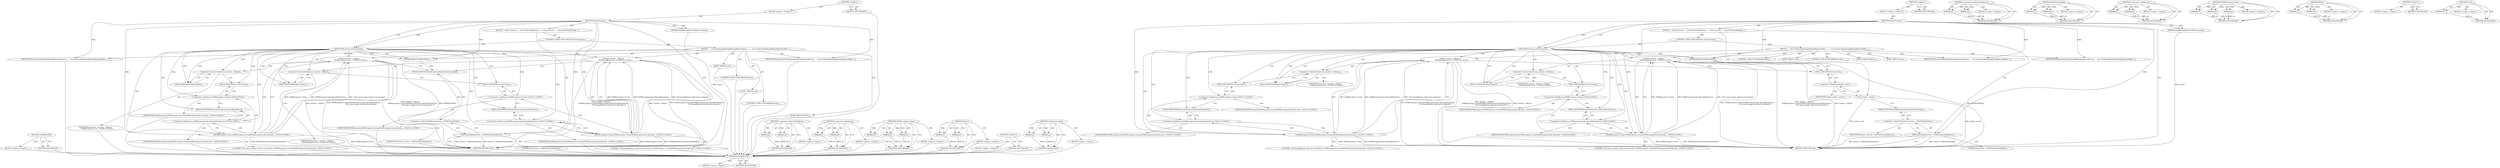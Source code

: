 digraph "reset" {
vulnerable_95 [label=<(METHOD,NOTREACHED)>];
vulnerable_96 [label=<(BLOCK,&lt;empty&gt;,&lt;empty&gt;)>];
vulnerable_97 [label=<(METHOD_RETURN,ANY)>];
vulnerable_6 [label=<(METHOD,&lt;global&gt;)<SUB>1</SUB>>];
vulnerable_7 [label=<(BLOCK,&lt;empty&gt;,&lt;empty&gt;)<SUB>1</SUB>>];
vulnerable_8 [label=<(METHOD,RejectPromise)<SUB>1</SUB>>];
vulnerable_9 [label=<(PARAM,ImageBitmapRejectionReason reason)<SUB>2</SUB>>];
vulnerable_10 [label=<(BLOCK,{
  switch (reason) {
    case kUndecodableImag...,{
  switch (reason) {
    case kUndecodableImag...)<SUB>2</SUB>>];
vulnerable_11 [label=<(CONTROL_STRUCTURE,SWITCH,switch(reason))<SUB>3</SUB>>];
vulnerable_12 [label=<(IDENTIFIER,reason,switch(reason))<SUB>3</SUB>>];
vulnerable_13 [label=<(BLOCK,{
    case kUndecodableImageBitmapRejectionReas...,{
    case kUndecodableImageBitmapRejectionReas...)<SUB>3</SUB>>];
vulnerable_14 [label=<(JUMP_TARGET,case)<SUB>4</SUB>>];
vulnerable_15 [label=<(IDENTIFIER,kUndecodableImageBitmapRejectionReason,{
    case kUndecodableImageBitmapRejectionReas...)<SUB>4</SUB>>];
vulnerable_16 [label="<(Reject,resolver_-&gt;Reject(
          DOMException::Crea...)<SUB>5</SUB>>"];
vulnerable_17 [label=<(&lt;operator&gt;.indirectFieldAccess,resolver_-&gt;Reject)<SUB>5</SUB>>];
vulnerable_18 [label="<(IDENTIFIER,resolver_,resolver_-&gt;Reject(
          DOMException::Crea...)<SUB>5</SUB>>"];
vulnerable_19 [label=<(FIELD_IDENTIFIER,Reject,Reject)<SUB>5</SUB>>];
vulnerable_20 [label="<(DOMException.Create,DOMException::Create(DOMExceptionCode::kInvalid...)<SUB>6</SUB>>"];
vulnerable_21 [label="<(&lt;operator&gt;.fieldAccess,DOMException::Create)<SUB>6</SUB>>"];
vulnerable_22 [label="<(IDENTIFIER,DOMException,DOMException::Create(DOMExceptionCode::kInvalid...)<SUB>6</SUB>>"];
vulnerable_23 [label=<(FIELD_IDENTIFIER,Create,Create)<SUB>6</SUB>>];
vulnerable_24 [label="<(&lt;operator&gt;.fieldAccess,DOMExceptionCode::kInvalidStateError)<SUB>6</SUB>>"];
vulnerable_25 [label="<(IDENTIFIER,DOMExceptionCode,DOMException::Create(DOMExceptionCode::kInvalid...)<SUB>6</SUB>>"];
vulnerable_26 [label=<(FIELD_IDENTIFIER,kInvalidStateError,kInvalidStateError)<SUB>6</SUB>>];
vulnerable_27 [label="<(LITERAL,&quot;The source image could not be decoded.&quot;,DOMException::Create(DOMExceptionCode::kInvalid...)<SUB>7</SUB>>"];
vulnerable_28 [label=<(CONTROL_STRUCTURE,BREAK,break;)<SUB>8</SUB>>];
vulnerable_29 [label=<(JUMP_TARGET,case)<SUB>9</SUB>>];
vulnerable_30 [label=<(IDENTIFIER,kAllocationFailureImageBitmapRejectionReason,{
    case kUndecodableImageBitmapRejectionReas...)<SUB>9</SUB>>];
vulnerable_31 [label="<(Reject,resolver_-&gt;Reject(
          DOMException::Crea...)<SUB>10</SUB>>"];
vulnerable_32 [label=<(&lt;operator&gt;.indirectFieldAccess,resolver_-&gt;Reject)<SUB>10</SUB>>];
vulnerable_33 [label="<(IDENTIFIER,resolver_,resolver_-&gt;Reject(
          DOMException::Crea...)<SUB>10</SUB>>"];
vulnerable_34 [label=<(FIELD_IDENTIFIER,Reject,Reject)<SUB>10</SUB>>];
vulnerable_35 [label="<(DOMException.Create,DOMException::Create(DOMExceptionCode::kInvalid...)<SUB>11</SUB>>"];
vulnerable_36 [label="<(&lt;operator&gt;.fieldAccess,DOMException::Create)<SUB>11</SUB>>"];
vulnerable_37 [label="<(IDENTIFIER,DOMException,DOMException::Create(DOMExceptionCode::kInvalid...)<SUB>11</SUB>>"];
vulnerable_38 [label=<(FIELD_IDENTIFIER,Create,Create)<SUB>11</SUB>>];
vulnerable_39 [label="<(&lt;operator&gt;.fieldAccess,DOMExceptionCode::kInvalidStateError)<SUB>11</SUB>>"];
vulnerable_40 [label="<(IDENTIFIER,DOMExceptionCode,DOMException::Create(DOMExceptionCode::kInvalid...)<SUB>11</SUB>>"];
vulnerable_41 [label=<(FIELD_IDENTIFIER,kInvalidStateError,kInvalidStateError)<SUB>11</SUB>>];
vulnerable_42 [label="<(LITERAL,&quot;The ImageBitmap could not be allocated.&quot;,DOMException::Create(DOMExceptionCode::kInvalid...)<SUB>12</SUB>>"];
vulnerable_43 [label=<(CONTROL_STRUCTURE,BREAK,break;)<SUB>13</SUB>>];
vulnerable_44 [label=<(JUMP_TARGET,default)<SUB>14</SUB>>];
vulnerable_45 [label=<(NOTREACHED,NOTREACHED())<SUB>15</SUB>>];
vulnerable_46 [label=<(DidFinishLoading,factory_-&gt;DidFinishLoading(this))<SUB>17</SUB>>];
vulnerable_47 [label=<(&lt;operator&gt;.indirectFieldAccess,factory_-&gt;DidFinishLoading)<SUB>17</SUB>>];
vulnerable_48 [label=<(IDENTIFIER,factory_,factory_-&gt;DidFinishLoading(this))<SUB>17</SUB>>];
vulnerable_49 [label=<(FIELD_IDENTIFIER,DidFinishLoading,DidFinishLoading)<SUB>17</SUB>>];
vulnerable_50 [label=<(LITERAL,this,factory_-&gt;DidFinishLoading(this))<SUB>17</SUB>>];
vulnerable_51 [label=<(METHOD_RETURN,void)<SUB>1</SUB>>];
vulnerable_53 [label=<(METHOD_RETURN,ANY)<SUB>1</SUB>>];
vulnerable_79 [label=<(METHOD,&lt;operator&gt;.indirectFieldAccess)>];
vulnerable_80 [label=<(PARAM,p1)>];
vulnerable_81 [label=<(PARAM,p2)>];
vulnerable_82 [label=<(BLOCK,&lt;empty&gt;,&lt;empty&gt;)>];
vulnerable_83 [label=<(METHOD_RETURN,ANY)>];
vulnerable_90 [label=<(METHOD,&lt;operator&gt;.fieldAccess)>];
vulnerable_91 [label=<(PARAM,p1)>];
vulnerable_92 [label=<(PARAM,p2)>];
vulnerable_93 [label=<(BLOCK,&lt;empty&gt;,&lt;empty&gt;)>];
vulnerable_94 [label=<(METHOD_RETURN,ANY)>];
vulnerable_84 [label=<(METHOD,DOMException.Create)>];
vulnerable_85 [label=<(PARAM,p1)>];
vulnerable_86 [label=<(PARAM,p2)>];
vulnerable_87 [label=<(PARAM,p3)>];
vulnerable_88 [label=<(BLOCK,&lt;empty&gt;,&lt;empty&gt;)>];
vulnerable_89 [label=<(METHOD_RETURN,ANY)>];
vulnerable_74 [label=<(METHOD,Reject)>];
vulnerable_75 [label=<(PARAM,p1)>];
vulnerable_76 [label=<(PARAM,p2)>];
vulnerable_77 [label=<(BLOCK,&lt;empty&gt;,&lt;empty&gt;)>];
vulnerable_78 [label=<(METHOD_RETURN,ANY)>];
vulnerable_68 [label=<(METHOD,&lt;global&gt;)<SUB>1</SUB>>];
vulnerable_69 [label=<(BLOCK,&lt;empty&gt;,&lt;empty&gt;)>];
vulnerable_70 [label=<(METHOD_RETURN,ANY)>];
vulnerable_98 [label=<(METHOD,DidFinishLoading)>];
vulnerable_99 [label=<(PARAM,p1)>];
vulnerable_100 [label=<(PARAM,p2)>];
vulnerable_101 [label=<(BLOCK,&lt;empty&gt;,&lt;empty&gt;)>];
vulnerable_102 [label=<(METHOD_RETURN,ANY)>];
fixed_99 [label=<(METHOD,NOTREACHED)>];
fixed_100 [label=<(BLOCK,&lt;empty&gt;,&lt;empty&gt;)>];
fixed_101 [label=<(METHOD_RETURN,ANY)>];
fixed_6 [label=<(METHOD,&lt;global&gt;)<SUB>1</SUB>>];
fixed_7 [label=<(BLOCK,&lt;empty&gt;,&lt;empty&gt;)<SUB>1</SUB>>];
fixed_8 [label=<(METHOD,RejectPromise)<SUB>1</SUB>>];
fixed_9 [label=<(PARAM,ImageBitmapRejectionReason reason)<SUB>2</SUB>>];
fixed_10 [label=<(BLOCK,{
  switch (reason) {
    case kUndecodableImag...,{
  switch (reason) {
    case kUndecodableImag...)<SUB>2</SUB>>];
fixed_11 [label=<(CONTROL_STRUCTURE,SWITCH,switch(reason))<SUB>3</SUB>>];
fixed_12 [label=<(IDENTIFIER,reason,switch(reason))<SUB>3</SUB>>];
fixed_13 [label=<(BLOCK,{
    case kUndecodableImageBitmapRejectionReas...,{
    case kUndecodableImageBitmapRejectionReas...)<SUB>3</SUB>>];
fixed_14 [label=<(JUMP_TARGET,case)<SUB>4</SUB>>];
fixed_15 [label=<(IDENTIFIER,kUndecodableImageBitmapRejectionReason,{
    case kUndecodableImageBitmapRejectionReas...)<SUB>4</SUB>>];
fixed_16 [label="<(Reject,resolver_-&gt;Reject(
          DOMException::Crea...)<SUB>5</SUB>>"];
fixed_17 [label=<(&lt;operator&gt;.indirectFieldAccess,resolver_-&gt;Reject)<SUB>5</SUB>>];
fixed_18 [label="<(IDENTIFIER,resolver_,resolver_-&gt;Reject(
          DOMException::Crea...)<SUB>5</SUB>>"];
fixed_19 [label=<(FIELD_IDENTIFIER,Reject,Reject)<SUB>5</SUB>>];
fixed_20 [label="<(DOMException.Create,DOMException::Create(DOMExceptionCode::kInvalid...)<SUB>6</SUB>>"];
fixed_21 [label="<(&lt;operator&gt;.fieldAccess,DOMException::Create)<SUB>6</SUB>>"];
fixed_22 [label="<(IDENTIFIER,DOMException,DOMException::Create(DOMExceptionCode::kInvalid...)<SUB>6</SUB>>"];
fixed_23 [label=<(FIELD_IDENTIFIER,Create,Create)<SUB>6</SUB>>];
fixed_24 [label="<(&lt;operator&gt;.fieldAccess,DOMExceptionCode::kInvalidStateError)<SUB>6</SUB>>"];
fixed_25 [label="<(IDENTIFIER,DOMExceptionCode,DOMException::Create(DOMExceptionCode::kInvalid...)<SUB>6</SUB>>"];
fixed_26 [label=<(FIELD_IDENTIFIER,kInvalidStateError,kInvalidStateError)<SUB>6</SUB>>];
fixed_27 [label="<(LITERAL,&quot;The source image could not be decoded.&quot;,DOMException::Create(DOMExceptionCode::kInvalid...)<SUB>7</SUB>>"];
fixed_28 [label=<(CONTROL_STRUCTURE,BREAK,break;)<SUB>8</SUB>>];
fixed_29 [label=<(JUMP_TARGET,case)<SUB>9</SUB>>];
fixed_30 [label=<(IDENTIFIER,kAllocationFailureImageBitmapRejectionReason,{
    case kUndecodableImageBitmapRejectionReas...)<SUB>9</SUB>>];
fixed_31 [label="<(Reject,resolver_-&gt;Reject(
          DOMException::Crea...)<SUB>10</SUB>>"];
fixed_32 [label=<(&lt;operator&gt;.indirectFieldAccess,resolver_-&gt;Reject)<SUB>10</SUB>>];
fixed_33 [label="<(IDENTIFIER,resolver_,resolver_-&gt;Reject(
          DOMException::Crea...)<SUB>10</SUB>>"];
fixed_34 [label=<(FIELD_IDENTIFIER,Reject,Reject)<SUB>10</SUB>>];
fixed_35 [label="<(DOMException.Create,DOMException::Create(DOMExceptionCode::kInvalid...)<SUB>11</SUB>>"];
fixed_36 [label="<(&lt;operator&gt;.fieldAccess,DOMException::Create)<SUB>11</SUB>>"];
fixed_37 [label="<(IDENTIFIER,DOMException,DOMException::Create(DOMExceptionCode::kInvalid...)<SUB>11</SUB>>"];
fixed_38 [label=<(FIELD_IDENTIFIER,Create,Create)<SUB>11</SUB>>];
fixed_39 [label="<(&lt;operator&gt;.fieldAccess,DOMExceptionCode::kInvalidStateError)<SUB>11</SUB>>"];
fixed_40 [label="<(IDENTIFIER,DOMExceptionCode,DOMException::Create(DOMExceptionCode::kInvalid...)<SUB>11</SUB>>"];
fixed_41 [label=<(FIELD_IDENTIFIER,kInvalidStateError,kInvalidStateError)<SUB>11</SUB>>];
fixed_42 [label="<(LITERAL,&quot;The ImageBitmap could not be allocated.&quot;,DOMException::Create(DOMExceptionCode::kInvalid...)<SUB>12</SUB>>"];
fixed_43 [label=<(CONTROL_STRUCTURE,BREAK,break;)<SUB>13</SUB>>];
fixed_44 [label=<(JUMP_TARGET,default)<SUB>14</SUB>>];
fixed_45 [label=<(NOTREACHED,NOTREACHED())<SUB>15</SUB>>];
fixed_46 [label=<(reset,loader_.reset())<SUB>17</SUB>>];
fixed_47 [label=<(&lt;operator&gt;.fieldAccess,loader_.reset)<SUB>17</SUB>>];
fixed_48 [label=<(IDENTIFIER,loader_,loader_.reset())<SUB>17</SUB>>];
fixed_49 [label=<(FIELD_IDENTIFIER,reset,reset)<SUB>17</SUB>>];
fixed_50 [label=<(DidFinishLoading,factory_-&gt;DidFinishLoading(this))<SUB>18</SUB>>];
fixed_51 [label=<(&lt;operator&gt;.indirectFieldAccess,factory_-&gt;DidFinishLoading)<SUB>18</SUB>>];
fixed_52 [label=<(IDENTIFIER,factory_,factory_-&gt;DidFinishLoading(this))<SUB>18</SUB>>];
fixed_53 [label=<(FIELD_IDENTIFIER,DidFinishLoading,DidFinishLoading)<SUB>18</SUB>>];
fixed_54 [label=<(LITERAL,this,factory_-&gt;DidFinishLoading(this))<SUB>18</SUB>>];
fixed_55 [label=<(METHOD_RETURN,void)<SUB>1</SUB>>];
fixed_57 [label=<(METHOD_RETURN,ANY)<SUB>1</SUB>>];
fixed_83 [label=<(METHOD,&lt;operator&gt;.indirectFieldAccess)>];
fixed_84 [label=<(PARAM,p1)>];
fixed_85 [label=<(PARAM,p2)>];
fixed_86 [label=<(BLOCK,&lt;empty&gt;,&lt;empty&gt;)>];
fixed_87 [label=<(METHOD_RETURN,ANY)>];
fixed_106 [label=<(METHOD,DidFinishLoading)>];
fixed_107 [label=<(PARAM,p1)>];
fixed_108 [label=<(PARAM,p2)>];
fixed_109 [label=<(BLOCK,&lt;empty&gt;,&lt;empty&gt;)>];
fixed_110 [label=<(METHOD_RETURN,ANY)>];
fixed_94 [label=<(METHOD,&lt;operator&gt;.fieldAccess)>];
fixed_95 [label=<(PARAM,p1)>];
fixed_96 [label=<(PARAM,p2)>];
fixed_97 [label=<(BLOCK,&lt;empty&gt;,&lt;empty&gt;)>];
fixed_98 [label=<(METHOD_RETURN,ANY)>];
fixed_88 [label=<(METHOD,DOMException.Create)>];
fixed_89 [label=<(PARAM,p1)>];
fixed_90 [label=<(PARAM,p2)>];
fixed_91 [label=<(PARAM,p3)>];
fixed_92 [label=<(BLOCK,&lt;empty&gt;,&lt;empty&gt;)>];
fixed_93 [label=<(METHOD_RETURN,ANY)>];
fixed_78 [label=<(METHOD,Reject)>];
fixed_79 [label=<(PARAM,p1)>];
fixed_80 [label=<(PARAM,p2)>];
fixed_81 [label=<(BLOCK,&lt;empty&gt;,&lt;empty&gt;)>];
fixed_82 [label=<(METHOD_RETURN,ANY)>];
fixed_72 [label=<(METHOD,&lt;global&gt;)<SUB>1</SUB>>];
fixed_73 [label=<(BLOCK,&lt;empty&gt;,&lt;empty&gt;)>];
fixed_74 [label=<(METHOD_RETURN,ANY)>];
fixed_102 [label=<(METHOD,reset)>];
fixed_103 [label=<(PARAM,p1)>];
fixed_104 [label=<(BLOCK,&lt;empty&gt;,&lt;empty&gt;)>];
fixed_105 [label=<(METHOD_RETURN,ANY)>];
vulnerable_95 -> vulnerable_96  [key=0, label="AST: "];
vulnerable_95 -> vulnerable_97  [key=0, label="AST: "];
vulnerable_95 -> vulnerable_97  [key=1, label="CFG: "];
vulnerable_96 -> fixed_99  [key=0];
vulnerable_97 -> fixed_99  [key=0];
vulnerable_6 -> vulnerable_7  [key=0, label="AST: "];
vulnerable_6 -> vulnerable_53  [key=0, label="AST: "];
vulnerable_6 -> vulnerable_53  [key=1, label="CFG: "];
vulnerable_7 -> vulnerable_8  [key=0, label="AST: "];
vulnerable_8 -> vulnerable_9  [key=0, label="AST: "];
vulnerable_8 -> vulnerable_9  [key=1, label="DDG: "];
vulnerable_8 -> vulnerable_10  [key=0, label="AST: "];
vulnerable_8 -> vulnerable_51  [key=0, label="AST: "];
vulnerable_8 -> vulnerable_12  [key=0, label="CFG: "];
vulnerable_8 -> vulnerable_12  [key=1, label="DDG: "];
vulnerable_8 -> vulnerable_46  [key=0, label="DDG: "];
vulnerable_8 -> vulnerable_15  [key=0, label="DDG: "];
vulnerable_8 -> vulnerable_30  [key=0, label="DDG: "];
vulnerable_8 -> vulnerable_45  [key=0, label="DDG: "];
vulnerable_8 -> vulnerable_20  [key=0, label="DDG: "];
vulnerable_8 -> vulnerable_35  [key=0, label="DDG: "];
vulnerable_9 -> vulnerable_51  [key=0, label="DDG: reason"];
vulnerable_10 -> vulnerable_11  [key=0, label="AST: "];
vulnerable_10 -> vulnerable_46  [key=0, label="AST: "];
vulnerable_11 -> vulnerable_12  [key=0, label="AST: "];
vulnerable_11 -> vulnerable_13  [key=0, label="AST: "];
vulnerable_12 -> vulnerable_19  [key=0, label="CFG: "];
vulnerable_12 -> vulnerable_19  [key=1, label="CDG: "];
vulnerable_12 -> vulnerable_34  [key=0, label="CFG: "];
vulnerable_12 -> vulnerable_34  [key=1, label="CDG: "];
vulnerable_12 -> vulnerable_45  [key=0, label="CFG: "];
vulnerable_12 -> vulnerable_45  [key=1, label="CDG: "];
vulnerable_12 -> vulnerable_24  [key=0, label="CDG: "];
vulnerable_12 -> vulnerable_16  [key=0, label="CDG: "];
vulnerable_12 -> vulnerable_17  [key=0, label="CDG: "];
vulnerable_12 -> vulnerable_21  [key=0, label="CDG: "];
vulnerable_12 -> vulnerable_32  [key=0, label="CDG: "];
vulnerable_12 -> vulnerable_26  [key=0, label="CDG: "];
vulnerable_12 -> vulnerable_23  [key=0, label="CDG: "];
vulnerable_12 -> vulnerable_36  [key=0, label="CDG: "];
vulnerable_12 -> vulnerable_20  [key=0, label="CDG: "];
vulnerable_12 -> vulnerable_38  [key=0, label="CDG: "];
vulnerable_12 -> vulnerable_41  [key=0, label="CDG: "];
vulnerable_12 -> vulnerable_35  [key=0, label="CDG: "];
vulnerable_12 -> vulnerable_39  [key=0, label="CDG: "];
vulnerable_12 -> vulnerable_31  [key=0, label="CDG: "];
vulnerable_13 -> vulnerable_14  [key=0, label="AST: "];
vulnerable_13 -> vulnerable_15  [key=0, label="AST: "];
vulnerable_13 -> vulnerable_16  [key=0, label="AST: "];
vulnerable_13 -> vulnerable_28  [key=0, label="AST: "];
vulnerable_13 -> vulnerable_29  [key=0, label="AST: "];
vulnerable_13 -> vulnerable_30  [key=0, label="AST: "];
vulnerable_13 -> vulnerable_31  [key=0, label="AST: "];
vulnerable_13 -> vulnerable_43  [key=0, label="AST: "];
vulnerable_13 -> vulnerable_44  [key=0, label="AST: "];
vulnerable_13 -> vulnerable_45  [key=0, label="AST: "];
vulnerable_14 -> fixed_99  [key=0];
vulnerable_15 -> fixed_99  [key=0];
vulnerable_16 -> vulnerable_17  [key=0, label="AST: "];
vulnerable_16 -> vulnerable_20  [key=0, label="AST: "];
vulnerable_16 -> vulnerable_49  [key=0, label="CFG: "];
vulnerable_16 -> vulnerable_51  [key=0, label="DDG: resolver_-&gt;Reject"];
vulnerable_16 -> vulnerable_51  [key=1, label="DDG: DOMException::Create(DOMExceptionCode::kInvalidStateError,
                               &quot;The source image could not be decoded.&quot;)"];
vulnerable_16 -> vulnerable_51  [key=2, label="DDG: resolver_-&gt;Reject(
          DOMException::Create(DOMExceptionCode::kInvalidStateError,
                               &quot;The source image could not be decoded.&quot;))"];
vulnerable_17 -> vulnerable_18  [key=0, label="AST: "];
vulnerable_17 -> vulnerable_19  [key=0, label="AST: "];
vulnerable_17 -> vulnerable_23  [key=0, label="CFG: "];
vulnerable_18 -> fixed_99  [key=0];
vulnerable_19 -> vulnerable_17  [key=0, label="CFG: "];
vulnerable_20 -> vulnerable_21  [key=0, label="AST: "];
vulnerable_20 -> vulnerable_24  [key=0, label="AST: "];
vulnerable_20 -> vulnerable_27  [key=0, label="AST: "];
vulnerable_20 -> vulnerable_16  [key=0, label="CFG: "];
vulnerable_20 -> vulnerable_16  [key=1, label="DDG: DOMException::Create"];
vulnerable_20 -> vulnerable_16  [key=2, label="DDG: DOMExceptionCode::kInvalidStateError"];
vulnerable_20 -> vulnerable_16  [key=3, label="DDG: &quot;The source image could not be decoded.&quot;"];
vulnerable_20 -> vulnerable_51  [key=0, label="DDG: DOMException::Create"];
vulnerable_20 -> vulnerable_51  [key=1, label="DDG: DOMExceptionCode::kInvalidStateError"];
vulnerable_21 -> vulnerable_22  [key=0, label="AST: "];
vulnerable_21 -> vulnerable_23  [key=0, label="AST: "];
vulnerable_21 -> vulnerable_26  [key=0, label="CFG: "];
vulnerable_22 -> fixed_99  [key=0];
vulnerable_23 -> vulnerable_21  [key=0, label="CFG: "];
vulnerable_24 -> vulnerable_25  [key=0, label="AST: "];
vulnerable_24 -> vulnerable_26  [key=0, label="AST: "];
vulnerable_24 -> vulnerable_20  [key=0, label="CFG: "];
vulnerable_25 -> fixed_99  [key=0];
vulnerable_26 -> vulnerable_24  [key=0, label="CFG: "];
vulnerable_27 -> fixed_99  [key=0];
vulnerable_28 -> fixed_99  [key=0];
vulnerable_29 -> fixed_99  [key=0];
vulnerable_30 -> fixed_99  [key=0];
vulnerable_31 -> vulnerable_32  [key=0, label="AST: "];
vulnerable_31 -> vulnerable_35  [key=0, label="AST: "];
vulnerable_31 -> vulnerable_49  [key=0, label="CFG: "];
vulnerable_31 -> vulnerable_51  [key=0, label="DDG: resolver_-&gt;Reject"];
vulnerable_31 -> vulnerable_51  [key=1, label="DDG: DOMException::Create(DOMExceptionCode::kInvalidStateError,
                               &quot;The ImageBitmap could not be allocated.&quot;)"];
vulnerable_31 -> vulnerable_51  [key=2, label="DDG: resolver_-&gt;Reject(
          DOMException::Create(DOMExceptionCode::kInvalidStateError,
                               &quot;The ImageBitmap could not be allocated.&quot;))"];
vulnerable_32 -> vulnerable_33  [key=0, label="AST: "];
vulnerable_32 -> vulnerable_34  [key=0, label="AST: "];
vulnerable_32 -> vulnerable_38  [key=0, label="CFG: "];
vulnerable_33 -> fixed_99  [key=0];
vulnerable_34 -> vulnerable_32  [key=0, label="CFG: "];
vulnerable_35 -> vulnerable_36  [key=0, label="AST: "];
vulnerable_35 -> vulnerable_39  [key=0, label="AST: "];
vulnerable_35 -> vulnerable_42  [key=0, label="AST: "];
vulnerable_35 -> vulnerable_31  [key=0, label="CFG: "];
vulnerable_35 -> vulnerable_31  [key=1, label="DDG: DOMException::Create"];
vulnerable_35 -> vulnerable_31  [key=2, label="DDG: DOMExceptionCode::kInvalidStateError"];
vulnerable_35 -> vulnerable_31  [key=3, label="DDG: &quot;The ImageBitmap could not be allocated.&quot;"];
vulnerable_35 -> vulnerable_51  [key=0, label="DDG: DOMException::Create"];
vulnerable_35 -> vulnerable_51  [key=1, label="DDG: DOMExceptionCode::kInvalidStateError"];
vulnerable_36 -> vulnerable_37  [key=0, label="AST: "];
vulnerable_36 -> vulnerable_38  [key=0, label="AST: "];
vulnerable_36 -> vulnerable_41  [key=0, label="CFG: "];
vulnerable_37 -> fixed_99  [key=0];
vulnerable_38 -> vulnerable_36  [key=0, label="CFG: "];
vulnerable_39 -> vulnerable_40  [key=0, label="AST: "];
vulnerable_39 -> vulnerable_41  [key=0, label="AST: "];
vulnerable_39 -> vulnerable_35  [key=0, label="CFG: "];
vulnerable_40 -> fixed_99  [key=0];
vulnerable_41 -> vulnerable_39  [key=0, label="CFG: "];
vulnerable_42 -> fixed_99  [key=0];
vulnerable_43 -> fixed_99  [key=0];
vulnerable_44 -> fixed_99  [key=0];
vulnerable_45 -> vulnerable_49  [key=0, label="CFG: "];
vulnerable_45 -> vulnerable_51  [key=0, label="DDG: NOTREACHED()"];
vulnerable_46 -> vulnerable_47  [key=0, label="AST: "];
vulnerable_46 -> vulnerable_50  [key=0, label="AST: "];
vulnerable_46 -> vulnerable_51  [key=0, label="CFG: "];
vulnerable_46 -> vulnerable_51  [key=1, label="DDG: factory_-&gt;DidFinishLoading"];
vulnerable_46 -> vulnerable_51  [key=2, label="DDG: factory_-&gt;DidFinishLoading(this)"];
vulnerable_47 -> vulnerable_48  [key=0, label="AST: "];
vulnerable_47 -> vulnerable_49  [key=0, label="AST: "];
vulnerable_47 -> vulnerable_46  [key=0, label="CFG: "];
vulnerable_48 -> fixed_99  [key=0];
vulnerable_49 -> vulnerable_47  [key=0, label="CFG: "];
vulnerable_50 -> fixed_99  [key=0];
vulnerable_51 -> fixed_99  [key=0];
vulnerable_53 -> fixed_99  [key=0];
vulnerable_79 -> vulnerable_80  [key=0, label="AST: "];
vulnerable_79 -> vulnerable_80  [key=1, label="DDG: "];
vulnerable_79 -> vulnerable_82  [key=0, label="AST: "];
vulnerable_79 -> vulnerable_81  [key=0, label="AST: "];
vulnerable_79 -> vulnerable_81  [key=1, label="DDG: "];
vulnerable_79 -> vulnerable_83  [key=0, label="AST: "];
vulnerable_79 -> vulnerable_83  [key=1, label="CFG: "];
vulnerable_80 -> vulnerable_83  [key=0, label="DDG: p1"];
vulnerable_81 -> vulnerable_83  [key=0, label="DDG: p2"];
vulnerable_82 -> fixed_99  [key=0];
vulnerable_83 -> fixed_99  [key=0];
vulnerable_90 -> vulnerable_91  [key=0, label="AST: "];
vulnerable_90 -> vulnerable_91  [key=1, label="DDG: "];
vulnerable_90 -> vulnerable_93  [key=0, label="AST: "];
vulnerable_90 -> vulnerable_92  [key=0, label="AST: "];
vulnerable_90 -> vulnerable_92  [key=1, label="DDG: "];
vulnerable_90 -> vulnerable_94  [key=0, label="AST: "];
vulnerable_90 -> vulnerable_94  [key=1, label="CFG: "];
vulnerable_91 -> vulnerable_94  [key=0, label="DDG: p1"];
vulnerable_92 -> vulnerable_94  [key=0, label="DDG: p2"];
vulnerable_93 -> fixed_99  [key=0];
vulnerable_94 -> fixed_99  [key=0];
vulnerable_84 -> vulnerable_85  [key=0, label="AST: "];
vulnerable_84 -> vulnerable_85  [key=1, label="DDG: "];
vulnerable_84 -> vulnerable_88  [key=0, label="AST: "];
vulnerable_84 -> vulnerable_86  [key=0, label="AST: "];
vulnerable_84 -> vulnerable_86  [key=1, label="DDG: "];
vulnerable_84 -> vulnerable_89  [key=0, label="AST: "];
vulnerable_84 -> vulnerable_89  [key=1, label="CFG: "];
vulnerable_84 -> vulnerable_87  [key=0, label="AST: "];
vulnerable_84 -> vulnerable_87  [key=1, label="DDG: "];
vulnerable_85 -> vulnerable_89  [key=0, label="DDG: p1"];
vulnerable_86 -> vulnerable_89  [key=0, label="DDG: p2"];
vulnerable_87 -> vulnerable_89  [key=0, label="DDG: p3"];
vulnerable_88 -> fixed_99  [key=0];
vulnerable_89 -> fixed_99  [key=0];
vulnerable_74 -> vulnerable_75  [key=0, label="AST: "];
vulnerable_74 -> vulnerable_75  [key=1, label="DDG: "];
vulnerable_74 -> vulnerable_77  [key=0, label="AST: "];
vulnerable_74 -> vulnerable_76  [key=0, label="AST: "];
vulnerable_74 -> vulnerable_76  [key=1, label="DDG: "];
vulnerable_74 -> vulnerable_78  [key=0, label="AST: "];
vulnerable_74 -> vulnerable_78  [key=1, label="CFG: "];
vulnerable_75 -> vulnerable_78  [key=0, label="DDG: p1"];
vulnerable_76 -> vulnerable_78  [key=0, label="DDG: p2"];
vulnerable_77 -> fixed_99  [key=0];
vulnerable_78 -> fixed_99  [key=0];
vulnerable_68 -> vulnerable_69  [key=0, label="AST: "];
vulnerable_68 -> vulnerable_70  [key=0, label="AST: "];
vulnerable_68 -> vulnerable_70  [key=1, label="CFG: "];
vulnerable_69 -> fixed_99  [key=0];
vulnerable_70 -> fixed_99  [key=0];
vulnerable_98 -> vulnerable_99  [key=0, label="AST: "];
vulnerable_98 -> vulnerable_99  [key=1, label="DDG: "];
vulnerable_98 -> vulnerable_101  [key=0, label="AST: "];
vulnerable_98 -> vulnerable_100  [key=0, label="AST: "];
vulnerable_98 -> vulnerable_100  [key=1, label="DDG: "];
vulnerable_98 -> vulnerable_102  [key=0, label="AST: "];
vulnerable_98 -> vulnerable_102  [key=1, label="CFG: "];
vulnerable_99 -> vulnerable_102  [key=0, label="DDG: p1"];
vulnerable_100 -> vulnerable_102  [key=0, label="DDG: p2"];
vulnerable_101 -> fixed_99  [key=0];
vulnerable_102 -> fixed_99  [key=0];
fixed_99 -> fixed_100  [key=0, label="AST: "];
fixed_99 -> fixed_101  [key=0, label="AST: "];
fixed_99 -> fixed_101  [key=1, label="CFG: "];
fixed_6 -> fixed_7  [key=0, label="AST: "];
fixed_6 -> fixed_57  [key=0, label="AST: "];
fixed_6 -> fixed_57  [key=1, label="CFG: "];
fixed_7 -> fixed_8  [key=0, label="AST: "];
fixed_8 -> fixed_9  [key=0, label="AST: "];
fixed_8 -> fixed_9  [key=1, label="DDG: "];
fixed_8 -> fixed_10  [key=0, label="AST: "];
fixed_8 -> fixed_55  [key=0, label="AST: "];
fixed_8 -> fixed_12  [key=0, label="CFG: "];
fixed_8 -> fixed_12  [key=1, label="DDG: "];
fixed_8 -> fixed_50  [key=0, label="DDG: "];
fixed_8 -> fixed_15  [key=0, label="DDG: "];
fixed_8 -> fixed_30  [key=0, label="DDG: "];
fixed_8 -> fixed_45  [key=0, label="DDG: "];
fixed_8 -> fixed_20  [key=0, label="DDG: "];
fixed_8 -> fixed_35  [key=0, label="DDG: "];
fixed_9 -> fixed_55  [key=0, label="DDG: reason"];
fixed_10 -> fixed_11  [key=0, label="AST: "];
fixed_10 -> fixed_46  [key=0, label="AST: "];
fixed_10 -> fixed_50  [key=0, label="AST: "];
fixed_11 -> fixed_12  [key=0, label="AST: "];
fixed_11 -> fixed_13  [key=0, label="AST: "];
fixed_12 -> fixed_19  [key=0, label="CFG: "];
fixed_12 -> fixed_19  [key=1, label="CDG: "];
fixed_12 -> fixed_34  [key=0, label="CFG: "];
fixed_12 -> fixed_34  [key=1, label="CDG: "];
fixed_12 -> fixed_45  [key=0, label="CFG: "];
fixed_12 -> fixed_45  [key=1, label="CDG: "];
fixed_12 -> fixed_24  [key=0, label="CDG: "];
fixed_12 -> fixed_16  [key=0, label="CDG: "];
fixed_12 -> fixed_17  [key=0, label="CDG: "];
fixed_12 -> fixed_21  [key=0, label="CDG: "];
fixed_12 -> fixed_32  [key=0, label="CDG: "];
fixed_12 -> fixed_26  [key=0, label="CDG: "];
fixed_12 -> fixed_23  [key=0, label="CDG: "];
fixed_12 -> fixed_36  [key=0, label="CDG: "];
fixed_12 -> fixed_20  [key=0, label="CDG: "];
fixed_12 -> fixed_38  [key=0, label="CDG: "];
fixed_12 -> fixed_41  [key=0, label="CDG: "];
fixed_12 -> fixed_35  [key=0, label="CDG: "];
fixed_12 -> fixed_39  [key=0, label="CDG: "];
fixed_12 -> fixed_31  [key=0, label="CDG: "];
fixed_13 -> fixed_14  [key=0, label="AST: "];
fixed_13 -> fixed_15  [key=0, label="AST: "];
fixed_13 -> fixed_16  [key=0, label="AST: "];
fixed_13 -> fixed_28  [key=0, label="AST: "];
fixed_13 -> fixed_29  [key=0, label="AST: "];
fixed_13 -> fixed_30  [key=0, label="AST: "];
fixed_13 -> fixed_31  [key=0, label="AST: "];
fixed_13 -> fixed_43  [key=0, label="AST: "];
fixed_13 -> fixed_44  [key=0, label="AST: "];
fixed_13 -> fixed_45  [key=0, label="AST: "];
fixed_16 -> fixed_17  [key=0, label="AST: "];
fixed_16 -> fixed_20  [key=0, label="AST: "];
fixed_16 -> fixed_49  [key=0, label="CFG: "];
fixed_16 -> fixed_55  [key=0, label="DDG: resolver_-&gt;Reject"];
fixed_16 -> fixed_55  [key=1, label="DDG: DOMException::Create(DOMExceptionCode::kInvalidStateError,
                               &quot;The source image could not be decoded.&quot;)"];
fixed_16 -> fixed_55  [key=2, label="DDG: resolver_-&gt;Reject(
          DOMException::Create(DOMExceptionCode::kInvalidStateError,
                               &quot;The source image could not be decoded.&quot;))"];
fixed_17 -> fixed_18  [key=0, label="AST: "];
fixed_17 -> fixed_19  [key=0, label="AST: "];
fixed_17 -> fixed_23  [key=0, label="CFG: "];
fixed_19 -> fixed_17  [key=0, label="CFG: "];
fixed_20 -> fixed_21  [key=0, label="AST: "];
fixed_20 -> fixed_24  [key=0, label="AST: "];
fixed_20 -> fixed_27  [key=0, label="AST: "];
fixed_20 -> fixed_16  [key=0, label="CFG: "];
fixed_20 -> fixed_16  [key=1, label="DDG: DOMException::Create"];
fixed_20 -> fixed_16  [key=2, label="DDG: DOMExceptionCode::kInvalidStateError"];
fixed_20 -> fixed_16  [key=3, label="DDG: &quot;The source image could not be decoded.&quot;"];
fixed_20 -> fixed_55  [key=0, label="DDG: DOMException::Create"];
fixed_20 -> fixed_55  [key=1, label="DDG: DOMExceptionCode::kInvalidStateError"];
fixed_21 -> fixed_22  [key=0, label="AST: "];
fixed_21 -> fixed_23  [key=0, label="AST: "];
fixed_21 -> fixed_26  [key=0, label="CFG: "];
fixed_23 -> fixed_21  [key=0, label="CFG: "];
fixed_24 -> fixed_25  [key=0, label="AST: "];
fixed_24 -> fixed_26  [key=0, label="AST: "];
fixed_24 -> fixed_20  [key=0, label="CFG: "];
fixed_26 -> fixed_24  [key=0, label="CFG: "];
fixed_31 -> fixed_32  [key=0, label="AST: "];
fixed_31 -> fixed_35  [key=0, label="AST: "];
fixed_31 -> fixed_49  [key=0, label="CFG: "];
fixed_31 -> fixed_55  [key=0, label="DDG: resolver_-&gt;Reject"];
fixed_31 -> fixed_55  [key=1, label="DDG: DOMException::Create(DOMExceptionCode::kInvalidStateError,
                               &quot;The ImageBitmap could not be allocated.&quot;)"];
fixed_31 -> fixed_55  [key=2, label="DDG: resolver_-&gt;Reject(
          DOMException::Create(DOMExceptionCode::kInvalidStateError,
                               &quot;The ImageBitmap could not be allocated.&quot;))"];
fixed_32 -> fixed_33  [key=0, label="AST: "];
fixed_32 -> fixed_34  [key=0, label="AST: "];
fixed_32 -> fixed_38  [key=0, label="CFG: "];
fixed_34 -> fixed_32  [key=0, label="CFG: "];
fixed_35 -> fixed_36  [key=0, label="AST: "];
fixed_35 -> fixed_39  [key=0, label="AST: "];
fixed_35 -> fixed_42  [key=0, label="AST: "];
fixed_35 -> fixed_31  [key=0, label="CFG: "];
fixed_35 -> fixed_31  [key=1, label="DDG: DOMException::Create"];
fixed_35 -> fixed_31  [key=2, label="DDG: DOMExceptionCode::kInvalidStateError"];
fixed_35 -> fixed_31  [key=3, label="DDG: &quot;The ImageBitmap could not be allocated.&quot;"];
fixed_35 -> fixed_55  [key=0, label="DDG: DOMException::Create"];
fixed_35 -> fixed_55  [key=1, label="DDG: DOMExceptionCode::kInvalidStateError"];
fixed_36 -> fixed_37  [key=0, label="AST: "];
fixed_36 -> fixed_38  [key=0, label="AST: "];
fixed_36 -> fixed_41  [key=0, label="CFG: "];
fixed_38 -> fixed_36  [key=0, label="CFG: "];
fixed_39 -> fixed_40  [key=0, label="AST: "];
fixed_39 -> fixed_41  [key=0, label="AST: "];
fixed_39 -> fixed_35  [key=0, label="CFG: "];
fixed_41 -> fixed_39  [key=0, label="CFG: "];
fixed_45 -> fixed_49  [key=0, label="CFG: "];
fixed_45 -> fixed_55  [key=0, label="DDG: NOTREACHED()"];
fixed_46 -> fixed_47  [key=0, label="AST: "];
fixed_46 -> fixed_53  [key=0, label="CFG: "];
fixed_46 -> fixed_55  [key=0, label="DDG: loader_.reset"];
fixed_46 -> fixed_55  [key=1, label="DDG: loader_.reset()"];
fixed_47 -> fixed_48  [key=0, label="AST: "];
fixed_47 -> fixed_49  [key=0, label="AST: "];
fixed_47 -> fixed_46  [key=0, label="CFG: "];
fixed_49 -> fixed_47  [key=0, label="CFG: "];
fixed_50 -> fixed_51  [key=0, label="AST: "];
fixed_50 -> fixed_54  [key=0, label="AST: "];
fixed_50 -> fixed_55  [key=0, label="CFG: "];
fixed_50 -> fixed_55  [key=1, label="DDG: factory_-&gt;DidFinishLoading"];
fixed_50 -> fixed_55  [key=2, label="DDG: factory_-&gt;DidFinishLoading(this)"];
fixed_51 -> fixed_52  [key=0, label="AST: "];
fixed_51 -> fixed_53  [key=0, label="AST: "];
fixed_51 -> fixed_50  [key=0, label="CFG: "];
fixed_53 -> fixed_51  [key=0, label="CFG: "];
fixed_83 -> fixed_84  [key=0, label="AST: "];
fixed_83 -> fixed_84  [key=1, label="DDG: "];
fixed_83 -> fixed_86  [key=0, label="AST: "];
fixed_83 -> fixed_85  [key=0, label="AST: "];
fixed_83 -> fixed_85  [key=1, label="DDG: "];
fixed_83 -> fixed_87  [key=0, label="AST: "];
fixed_83 -> fixed_87  [key=1, label="CFG: "];
fixed_84 -> fixed_87  [key=0, label="DDG: p1"];
fixed_85 -> fixed_87  [key=0, label="DDG: p2"];
fixed_106 -> fixed_107  [key=0, label="AST: "];
fixed_106 -> fixed_107  [key=1, label="DDG: "];
fixed_106 -> fixed_109  [key=0, label="AST: "];
fixed_106 -> fixed_108  [key=0, label="AST: "];
fixed_106 -> fixed_108  [key=1, label="DDG: "];
fixed_106 -> fixed_110  [key=0, label="AST: "];
fixed_106 -> fixed_110  [key=1, label="CFG: "];
fixed_107 -> fixed_110  [key=0, label="DDG: p1"];
fixed_108 -> fixed_110  [key=0, label="DDG: p2"];
fixed_94 -> fixed_95  [key=0, label="AST: "];
fixed_94 -> fixed_95  [key=1, label="DDG: "];
fixed_94 -> fixed_97  [key=0, label="AST: "];
fixed_94 -> fixed_96  [key=0, label="AST: "];
fixed_94 -> fixed_96  [key=1, label="DDG: "];
fixed_94 -> fixed_98  [key=0, label="AST: "];
fixed_94 -> fixed_98  [key=1, label="CFG: "];
fixed_95 -> fixed_98  [key=0, label="DDG: p1"];
fixed_96 -> fixed_98  [key=0, label="DDG: p2"];
fixed_88 -> fixed_89  [key=0, label="AST: "];
fixed_88 -> fixed_89  [key=1, label="DDG: "];
fixed_88 -> fixed_92  [key=0, label="AST: "];
fixed_88 -> fixed_90  [key=0, label="AST: "];
fixed_88 -> fixed_90  [key=1, label="DDG: "];
fixed_88 -> fixed_93  [key=0, label="AST: "];
fixed_88 -> fixed_93  [key=1, label="CFG: "];
fixed_88 -> fixed_91  [key=0, label="AST: "];
fixed_88 -> fixed_91  [key=1, label="DDG: "];
fixed_89 -> fixed_93  [key=0, label="DDG: p1"];
fixed_90 -> fixed_93  [key=0, label="DDG: p2"];
fixed_91 -> fixed_93  [key=0, label="DDG: p3"];
fixed_78 -> fixed_79  [key=0, label="AST: "];
fixed_78 -> fixed_79  [key=1, label="DDG: "];
fixed_78 -> fixed_81  [key=0, label="AST: "];
fixed_78 -> fixed_80  [key=0, label="AST: "];
fixed_78 -> fixed_80  [key=1, label="DDG: "];
fixed_78 -> fixed_82  [key=0, label="AST: "];
fixed_78 -> fixed_82  [key=1, label="CFG: "];
fixed_79 -> fixed_82  [key=0, label="DDG: p1"];
fixed_80 -> fixed_82  [key=0, label="DDG: p2"];
fixed_72 -> fixed_73  [key=0, label="AST: "];
fixed_72 -> fixed_74  [key=0, label="AST: "];
fixed_72 -> fixed_74  [key=1, label="CFG: "];
fixed_102 -> fixed_103  [key=0, label="AST: "];
fixed_102 -> fixed_103  [key=1, label="DDG: "];
fixed_102 -> fixed_104  [key=0, label="AST: "];
fixed_102 -> fixed_105  [key=0, label="AST: "];
fixed_102 -> fixed_105  [key=1, label="CFG: "];
fixed_103 -> fixed_105  [key=0, label="DDG: p1"];
}
